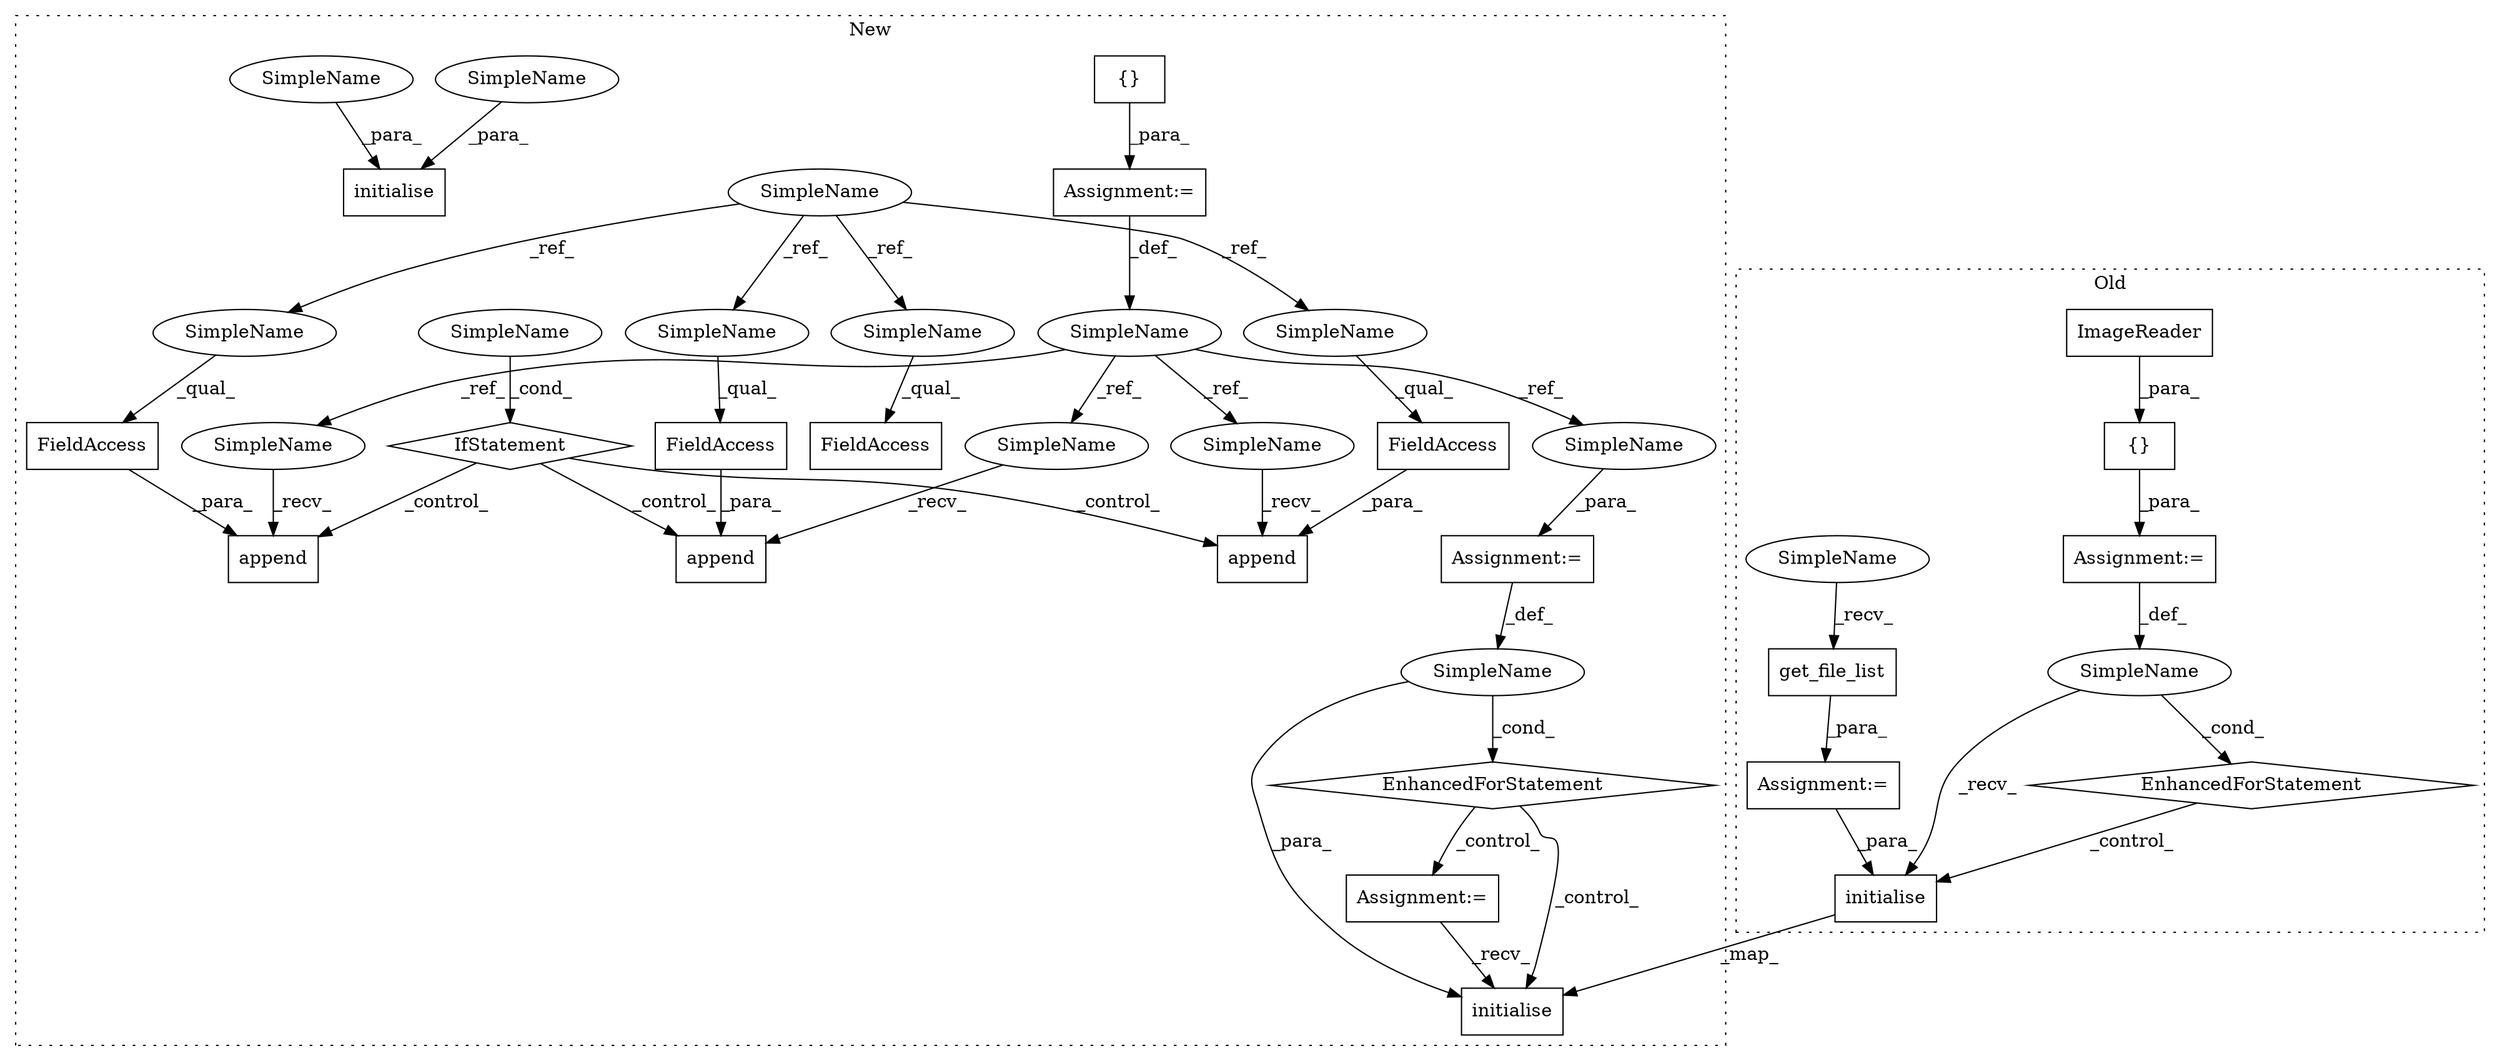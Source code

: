 digraph G {
subgraph cluster0 {
1 [label="initialise" a="32" s="3792,3834" l="11,1" shape="box"];
3 [label="get_file_list" a="32" s="3643" l="15" shape="box"];
4 [label="Assignment:=" a="7" s="3625" l="1" shape="box"];
6 [label="{}" a="4" s="3371,3400" l="1,1" shape="box"];
7 [label="EnhancedForStatement" a="70" s="3664,3775" l="53,2" shape="diamond"];
9 [label="SimpleName" a="42" s="3754" l="6" shape="ellipse"];
11 [label="ImageReader" a="32" s="3372,3399" l="12,1" shape="box"];
12 [label="Assignment:=" a="7" s="3664,3775" l="53,2" shape="box"];
34 [label="SimpleName" a="42" s="3626" l="16" shape="ellipse"];
label = "Old";
style="dotted";
}
subgraph cluster1 {
2 [label="initialise" a="32" s="3891,3933" l="11,1" shape="box"];
5 [label="{}" a="4" s="3442" l="2" shape="box"];
8 [label="EnhancedForStatement" a="70" s="3744,3827" l="57,2" shape="diamond"];
10 [label="SimpleName" a="42" s="3805" l="9" shape="ellipse"];
13 [label="Assignment:=" a="7" s="3744,3827" l="57,2" shape="box"];
14 [label="SimpleName" a="42" s="3422" l="10" shape="ellipse"];
15 [label="append" a="32" s="3576,3616" l="7,1" shape="box"];
16 [label="SimpleName" a="42" s="" l="" shape="ellipse"];
17 [label="append" a="32" s="3519,3554" l="7,1" shape="box"];
18 [label="FieldAccess" a="22" s="3526" l="28" shape="box"];
19 [label="SimpleName" a="42" s="3114" l="16" shape="ellipse"];
20 [label="FieldAccess" a="22" s="3661" l="26" shape="box"];
21 [label="FieldAccess" a="22" s="3583" l="33" shape="box"];
22 [label="FieldAccess" a="22" s="4070" l="31" shape="box"];
23 [label="IfStatement" a="25" s="3452,3496" l="4,2" shape="diamond"];
24 [label="Assignment:=" a="7" s="3845" l="1" shape="box"];
25 [label="Assignment:=" a="7" s="3432" l="1" shape="box"];
26 [label="initialise" a="32" s="4126,4168" l="11,1" shape="box"];
27 [label="append" a="32" s="3654,3687" l="7,1" shape="box"];
28 [label="SimpleName" a="42" s="4148" l="10" shape="ellipse"];
29 [label="SimpleName" a="42" s="3526" l="16" shape="ellipse"];
30 [label="SimpleName" a="42" s="3583" l="16" shape="ellipse"];
31 [label="SimpleName" a="42" s="4070" l="16" shape="ellipse"];
32 [label="SimpleName" a="42" s="3661" l="16" shape="ellipse"];
33 [label="SimpleName" a="42" s="4137" l="10" shape="ellipse"];
35 [label="SimpleName" a="42" s="3643" l="10" shape="ellipse"];
36 [label="SimpleName" a="42" s="3565" l="10" shape="ellipse"];
37 [label="SimpleName" a="42" s="3817" l="10" shape="ellipse"];
38 [label="SimpleName" a="42" s="3508" l="10" shape="ellipse"];
label = "New";
style="dotted";
}
1 -> 2 [label="_map_"];
3 -> 4 [label="_para_"];
4 -> 1 [label="_para_"];
5 -> 25 [label="_para_"];
6 -> 12 [label="_para_"];
7 -> 1 [label="_control_"];
8 -> 2 [label="_control_"];
8 -> 24 [label="_control_"];
9 -> 1 [label="_recv_"];
9 -> 7 [label="_cond_"];
10 -> 8 [label="_cond_"];
10 -> 2 [label="_para_"];
11 -> 6 [label="_para_"];
12 -> 9 [label="_def_"];
13 -> 10 [label="_def_"];
14 -> 35 [label="_ref_"];
14 -> 36 [label="_ref_"];
14 -> 37 [label="_ref_"];
14 -> 38 [label="_ref_"];
16 -> 23 [label="_cond_"];
18 -> 17 [label="_para_"];
19 -> 32 [label="_ref_"];
19 -> 29 [label="_ref_"];
19 -> 30 [label="_ref_"];
19 -> 31 [label="_ref_"];
20 -> 27 [label="_para_"];
21 -> 15 [label="_para_"];
23 -> 17 [label="_control_"];
23 -> 15 [label="_control_"];
23 -> 27 [label="_control_"];
24 -> 2 [label="_recv_"];
25 -> 14 [label="_def_"];
28 -> 26 [label="_para_"];
29 -> 18 [label="_qual_"];
30 -> 21 [label="_qual_"];
31 -> 22 [label="_qual_"];
32 -> 20 [label="_qual_"];
33 -> 26 [label="_para_"];
34 -> 3 [label="_recv_"];
35 -> 27 [label="_recv_"];
36 -> 15 [label="_recv_"];
37 -> 13 [label="_para_"];
38 -> 17 [label="_recv_"];
}